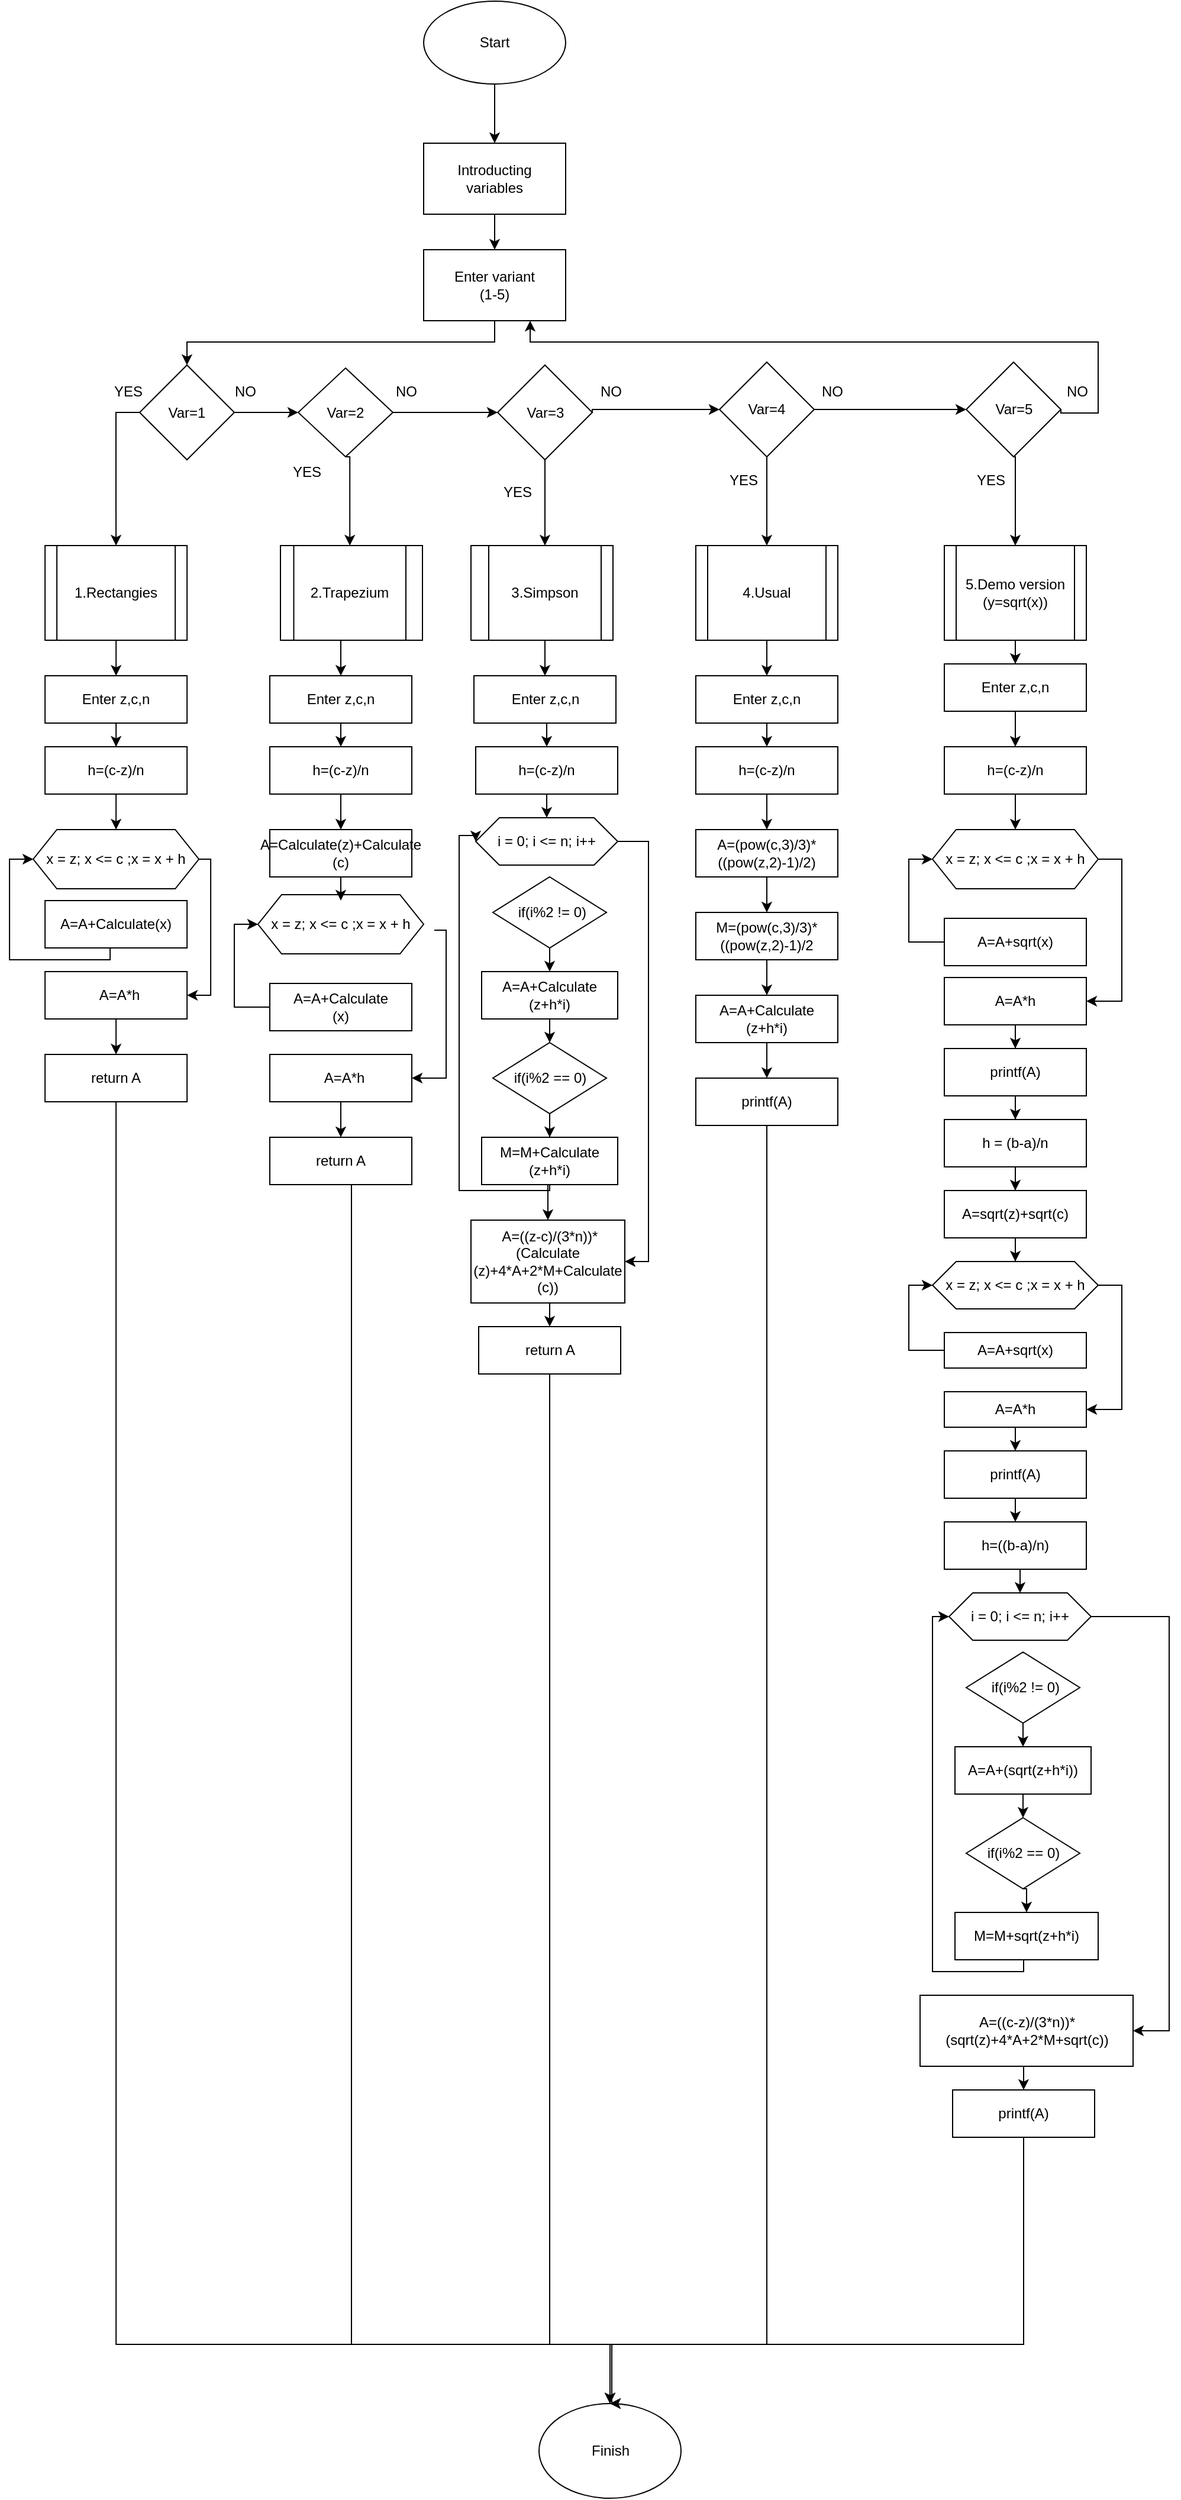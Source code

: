 <mxfile version="15.7.3" type="github"><diagram id="iV2YR8Z_cwBg-CsnLPMW" name="Page-1"><mxGraphModel dx="1865" dy="585" grid="1" gridSize="10" guides="1" tooltips="1" connect="1" arrows="1" fold="1" page="1" pageScale="1" pageWidth="827" pageHeight="1169" math="0" shadow="0"><root><mxCell id="0"/><mxCell id="1" parent="0"/><mxCell id="_aBAqejh4AYmnuItgvHd-1" style="edgeStyle=orthogonalEdgeStyle;rounded=0;orthogonalLoop=1;jettySize=auto;html=1;exitX=0.5;exitY=1;exitDx=0;exitDy=0;entryX=0.5;entryY=0;entryDx=0;entryDy=0;" edge="1" parent="1" source="_aBAqejh4AYmnuItgvHd-2" target="_aBAqejh4AYmnuItgvHd-4"><mxGeometry relative="1" as="geometry"/></mxCell><mxCell id="_aBAqejh4AYmnuItgvHd-2" value="Start" style="ellipse;whiteSpace=wrap;html=1;" vertex="1" parent="1"><mxGeometry x="280" y="180" width="120" height="70" as="geometry"/></mxCell><mxCell id="_aBAqejh4AYmnuItgvHd-3" value="" style="edgeStyle=orthogonalEdgeStyle;rounded=0;orthogonalLoop=1;jettySize=auto;html=1;" edge="1" parent="1" source="_aBAqejh4AYmnuItgvHd-4" target="_aBAqejh4AYmnuItgvHd-6"><mxGeometry relative="1" as="geometry"/></mxCell><mxCell id="_aBAqejh4AYmnuItgvHd-4" value="Introducting&lt;br&gt;variables" style="whiteSpace=wrap;html=1;" vertex="1" parent="1"><mxGeometry x="280" y="300" width="120" height="60" as="geometry"/></mxCell><mxCell id="_aBAqejh4AYmnuItgvHd-5" style="edgeStyle=orthogonalEdgeStyle;rounded=0;orthogonalLoop=1;jettySize=auto;html=1;exitX=0.5;exitY=1;exitDx=0;exitDy=0;entryX=0.5;entryY=0;entryDx=0;entryDy=0;" edge="1" parent="1" source="_aBAqejh4AYmnuItgvHd-6" target="_aBAqejh4AYmnuItgvHd-29"><mxGeometry relative="1" as="geometry"><Array as="points"><mxPoint x="340" y="468"/><mxPoint x="80" y="468"/></Array></mxGeometry></mxCell><mxCell id="_aBAqejh4AYmnuItgvHd-6" value="Enter variant&lt;br&gt;(1-5)" style="whiteSpace=wrap;html=1;" vertex="1" parent="1"><mxGeometry x="280" y="390" width="120" height="60" as="geometry"/></mxCell><mxCell id="_aBAqejh4AYmnuItgvHd-7" style="edgeStyle=orthogonalEdgeStyle;rounded=0;orthogonalLoop=1;jettySize=auto;html=1;exitX=0.5;exitY=1;exitDx=0;exitDy=0;entryX=0.5;entryY=0;entryDx=0;entryDy=0;" edge="1" parent="1" source="_aBAqejh4AYmnuItgvHd-9" target="_aBAqejh4AYmnuItgvHd-60"><mxGeometry relative="1" as="geometry"><mxPoint x="210" y="620" as="targetPoint"/><Array as="points"><mxPoint x="218" y="565"/></Array></mxGeometry></mxCell><mxCell id="_aBAqejh4AYmnuItgvHd-8" style="edgeStyle=orthogonalEdgeStyle;rounded=0;orthogonalLoop=1;jettySize=auto;html=1;exitX=1;exitY=0.5;exitDx=0;exitDy=0;entryX=0;entryY=0.5;entryDx=0;entryDy=0;" edge="1" parent="1" source="_aBAqejh4AYmnuItgvHd-9" target="_aBAqejh4AYmnuItgvHd-35"><mxGeometry relative="1" as="geometry"/></mxCell><mxCell id="_aBAqejh4AYmnuItgvHd-9" value="&lt;font style=&quot;vertical-align: inherit&quot;&gt;&lt;font style=&quot;vertical-align: inherit&quot;&gt;Var=2&lt;/font&gt;&lt;/font&gt;" style="rhombus;whiteSpace=wrap;html=1;" vertex="1" parent="1"><mxGeometry x="174" y="490" width="80" height="75" as="geometry"/></mxCell><mxCell id="_aBAqejh4AYmnuItgvHd-26" value="Finish" style="ellipse;whiteSpace=wrap;html=1;rounded=0;" vertex="1" parent="1"><mxGeometry x="377.5" y="2210" width="120" height="80" as="geometry"/></mxCell><mxCell id="_aBAqejh4AYmnuItgvHd-27" style="edgeStyle=orthogonalEdgeStyle;rounded=0;orthogonalLoop=1;jettySize=auto;html=1;exitX=0;exitY=0.5;exitDx=0;exitDy=0;entryX=0.5;entryY=0;entryDx=0;entryDy=0;" edge="1" parent="1" source="_aBAqejh4AYmnuItgvHd-29" target="_aBAqejh4AYmnuItgvHd-94"><mxGeometry relative="1" as="geometry"><mxPoint x="80" y="620" as="targetPoint"/></mxGeometry></mxCell><mxCell id="_aBAqejh4AYmnuItgvHd-28" style="edgeStyle=orthogonalEdgeStyle;rounded=0;orthogonalLoop=1;jettySize=auto;html=1;exitX=1;exitY=0.5;exitDx=0;exitDy=0;" edge="1" parent="1" source="_aBAqejh4AYmnuItgvHd-29" target="_aBAqejh4AYmnuItgvHd-9"><mxGeometry relative="1" as="geometry"/></mxCell><mxCell id="_aBAqejh4AYmnuItgvHd-29" value="&lt;font style=&quot;vertical-align: inherit&quot;&gt;&lt;font style=&quot;vertical-align: inherit&quot;&gt;&lt;font style=&quot;vertical-align: inherit&quot;&gt;&lt;font style=&quot;vertical-align: inherit&quot;&gt;Var=1&lt;/font&gt;&lt;/font&gt;&lt;/font&gt;&lt;/font&gt;" style="rhombus;whiteSpace=wrap;html=1;" vertex="1" parent="1"><mxGeometry x="40" y="487.5" width="80" height="80" as="geometry"/></mxCell><mxCell id="_aBAqejh4AYmnuItgvHd-30" style="edgeStyle=orthogonalEdgeStyle;rounded=0;orthogonalLoop=1;jettySize=auto;html=1;exitX=1;exitY=0.5;exitDx=0;exitDy=0;" edge="1" parent="1" source="_aBAqejh4AYmnuItgvHd-32" target="_aBAqejh4AYmnuItgvHd-38"><mxGeometry relative="1" as="geometry"/></mxCell><mxCell id="_aBAqejh4AYmnuItgvHd-166" style="edgeStyle=orthogonalEdgeStyle;rounded=0;orthogonalLoop=1;jettySize=auto;html=1;exitX=0.5;exitY=1;exitDx=0;exitDy=0;entryX=0.5;entryY=0;entryDx=0;entryDy=0;" edge="1" parent="1" source="_aBAqejh4AYmnuItgvHd-32" target="_aBAqejh4AYmnuItgvHd-58"><mxGeometry relative="1" as="geometry"/></mxCell><mxCell id="_aBAqejh4AYmnuItgvHd-32" value="&lt;font style=&quot;vertical-align: inherit&quot;&gt;&lt;font style=&quot;vertical-align: inherit&quot;&gt;&lt;font style=&quot;vertical-align: inherit&quot;&gt;&lt;font style=&quot;vertical-align: inherit&quot;&gt;Var=4&lt;/font&gt;&lt;/font&gt;&lt;/font&gt;&lt;/font&gt;" style="rhombus;whiteSpace=wrap;html=1;" vertex="1" parent="1"><mxGeometry x="530" y="485" width="80" height="80" as="geometry"/></mxCell><mxCell id="_aBAqejh4AYmnuItgvHd-33" style="edgeStyle=orthogonalEdgeStyle;rounded=0;orthogonalLoop=1;jettySize=auto;html=1;exitX=1;exitY=0.5;exitDx=0;exitDy=0;entryX=0;entryY=0.5;entryDx=0;entryDy=0;" edge="1" parent="1" source="_aBAqejh4AYmnuItgvHd-35" target="_aBAqejh4AYmnuItgvHd-32"><mxGeometry relative="1" as="geometry"><Array as="points"><mxPoint x="422" y="525"/></Array></mxGeometry></mxCell><mxCell id="_aBAqejh4AYmnuItgvHd-34" style="edgeStyle=orthogonalEdgeStyle;rounded=0;orthogonalLoop=1;jettySize=auto;html=1;exitX=0.5;exitY=1;exitDx=0;exitDy=0;entryX=0.5;entryY=0;entryDx=0;entryDy=0;" edge="1" parent="1" source="_aBAqejh4AYmnuItgvHd-35" target="_aBAqejh4AYmnuItgvHd-62"><mxGeometry relative="1" as="geometry"><mxPoint x="340" y="620" as="targetPoint"/></mxGeometry></mxCell><mxCell id="_aBAqejh4AYmnuItgvHd-35" value="&lt;font style=&quot;vertical-align: inherit&quot;&gt;&lt;font style=&quot;vertical-align: inherit&quot;&gt;&lt;font style=&quot;vertical-align: inherit&quot;&gt;&lt;font style=&quot;vertical-align: inherit&quot;&gt;Var=3&lt;/font&gt;&lt;/font&gt;&lt;/font&gt;&lt;/font&gt;" style="rhombus;whiteSpace=wrap;html=1;" vertex="1" parent="1"><mxGeometry x="342.5" y="487.5" width="80" height="80" as="geometry"/></mxCell><mxCell id="_aBAqejh4AYmnuItgvHd-164" style="edgeStyle=orthogonalEdgeStyle;rounded=0;orthogonalLoop=1;jettySize=auto;html=1;exitX=1;exitY=0.5;exitDx=0;exitDy=0;entryX=0.75;entryY=1;entryDx=0;entryDy=0;" edge="1" parent="1" source="_aBAqejh4AYmnuItgvHd-38" target="_aBAqejh4AYmnuItgvHd-6"><mxGeometry relative="1" as="geometry"><Array as="points"><mxPoint x="819" y="528"/><mxPoint x="850" y="528"/><mxPoint x="850" y="468"/><mxPoint x="370" y="468"/></Array></mxGeometry></mxCell><mxCell id="_aBAqejh4AYmnuItgvHd-167" style="edgeStyle=orthogonalEdgeStyle;rounded=0;orthogonalLoop=1;jettySize=auto;html=1;exitX=0.5;exitY=1;exitDx=0;exitDy=0;entryX=0.5;entryY=0;entryDx=0;entryDy=0;" edge="1" parent="1" source="_aBAqejh4AYmnuItgvHd-38" target="_aBAqejh4AYmnuItgvHd-56"><mxGeometry relative="1" as="geometry"><Array as="points"><mxPoint x="780" y="565"/></Array></mxGeometry></mxCell><mxCell id="_aBAqejh4AYmnuItgvHd-38" value="&lt;font style=&quot;vertical-align: inherit&quot;&gt;&lt;font style=&quot;vertical-align: inherit&quot;&gt;&lt;font style=&quot;vertical-align: inherit&quot;&gt;&lt;font style=&quot;vertical-align: inherit&quot;&gt;Var=5&lt;/font&gt;&lt;/font&gt;&lt;/font&gt;&lt;/font&gt;" style="rhombus;whiteSpace=wrap;html=1;" vertex="1" parent="1"><mxGeometry x="738.5" y="485" width="80" height="80" as="geometry"/></mxCell><mxCell id="_aBAqejh4AYmnuItgvHd-39" value="YES" style="text;html=1;align=center;verticalAlign=middle;resizable=0;points=[];autosize=1;strokeColor=none;fillColor=none;" vertex="1" parent="1"><mxGeometry x="10" y="500" width="40" height="20" as="geometry"/></mxCell><mxCell id="_aBAqejh4AYmnuItgvHd-40" value="NO" style="text;html=1;align=center;verticalAlign=middle;resizable=0;points=[];autosize=1;strokeColor=none;fillColor=none;" vertex="1" parent="1"><mxGeometry x="114" y="500" width="30" height="20" as="geometry"/></mxCell><mxCell id="_aBAqejh4AYmnuItgvHd-41" value="NO" style="text;html=1;align=center;verticalAlign=middle;resizable=0;points=[];autosize=1;strokeColor=none;fillColor=none;" vertex="1" parent="1"><mxGeometry x="250" y="500" width="30" height="20" as="geometry"/></mxCell><mxCell id="_aBAqejh4AYmnuItgvHd-42" value="NO" style="text;html=1;align=center;verticalAlign=middle;resizable=0;points=[];autosize=1;strokeColor=none;fillColor=none;" vertex="1" parent="1"><mxGeometry x="422.5" y="500" width="30" height="20" as="geometry"/></mxCell><mxCell id="_aBAqejh4AYmnuItgvHd-43" value="NO" style="text;html=1;align=center;verticalAlign=middle;resizable=0;points=[];autosize=1;strokeColor=none;fillColor=none;" vertex="1" parent="1"><mxGeometry x="610" y="500" width="30" height="20" as="geometry"/></mxCell><mxCell id="_aBAqejh4AYmnuItgvHd-44" value="NO" style="text;html=1;align=center;verticalAlign=middle;resizable=0;points=[];autosize=1;strokeColor=none;fillColor=none;" vertex="1" parent="1"><mxGeometry x="817" y="500" width="30" height="20" as="geometry"/></mxCell><mxCell id="_aBAqejh4AYmnuItgvHd-45" value="YES" style="text;html=1;align=center;verticalAlign=middle;resizable=0;points=[];autosize=1;strokeColor=none;fillColor=none;" vertex="1" parent="1"><mxGeometry x="161.25" y="567.5" width="40" height="20" as="geometry"/></mxCell><mxCell id="_aBAqejh4AYmnuItgvHd-46" value="YES" style="text;html=1;align=center;verticalAlign=middle;resizable=0;points=[];autosize=1;strokeColor=none;fillColor=none;" vertex="1" parent="1"><mxGeometry x="338.5" y="585" width="40" height="20" as="geometry"/></mxCell><mxCell id="_aBAqejh4AYmnuItgvHd-47" value="YES" style="text;html=1;align=center;verticalAlign=middle;resizable=0;points=[];autosize=1;strokeColor=none;fillColor=none;" vertex="1" parent="1"><mxGeometry x="530" y="575" width="40" height="20" as="geometry"/></mxCell><mxCell id="_aBAqejh4AYmnuItgvHd-48" value="YES" style="text;html=1;align=center;verticalAlign=middle;resizable=0;points=[];autosize=1;strokeColor=none;fillColor=none;" vertex="1" parent="1"><mxGeometry x="738.5" y="575" width="40" height="20" as="geometry"/></mxCell><mxCell id="_aBAqejh4AYmnuItgvHd-49" value="" style="whiteSpace=wrap;html=1;" vertex="1" parent="1"><mxGeometry x="159" y="640" width="120" height="80" as="geometry"/></mxCell><mxCell id="_aBAqejh4AYmnuItgvHd-50" value="" style="edgeStyle=orthogonalEdgeStyle;rounded=0;orthogonalLoop=1;jettySize=auto;html=1;startArrow=none;" edge="1" parent="1" source="_aBAqejh4AYmnuItgvHd-94" target="_aBAqejh4AYmnuItgvHd-64"><mxGeometry relative="1" as="geometry"/></mxCell><mxCell id="_aBAqejh4AYmnuItgvHd-51" value="" style="rounded=0;whiteSpace=wrap;html=1;" vertex="1" parent="1"><mxGeometry x="-39.93" y="640" width="120" height="80" as="geometry"/></mxCell><mxCell id="_aBAqejh4AYmnuItgvHd-52" value="" style="whiteSpace=wrap;html=1;" vertex="1" parent="1"><mxGeometry x="510" y="640" width="120" height="80" as="geometry"/></mxCell><mxCell id="_aBAqejh4AYmnuItgvHd-53" value="" style="rounded=0;whiteSpace=wrap;html=1;" vertex="1" parent="1"><mxGeometry x="720" y="640" width="120" height="80" as="geometry"/></mxCell><mxCell id="_aBAqejh4AYmnuItgvHd-54" value="" style="rounded=0;whiteSpace=wrap;html=1;" vertex="1" parent="1"><mxGeometry x="320" y="640" width="120" height="80" as="geometry"/></mxCell><mxCell id="_aBAqejh4AYmnuItgvHd-55" style="edgeStyle=orthogonalEdgeStyle;rounded=0;orthogonalLoop=1;jettySize=auto;html=1;exitX=0.5;exitY=1;exitDx=0;exitDy=0;" edge="1" parent="1" source="_aBAqejh4AYmnuItgvHd-56" target="_aBAqejh4AYmnuItgvHd-72"><mxGeometry relative="1" as="geometry"/></mxCell><mxCell id="_aBAqejh4AYmnuItgvHd-56" value="5.Demo version (y=sqrt(x))" style="rounded=0;whiteSpace=wrap;html=1;" vertex="1" parent="1"><mxGeometry x="730" y="640" width="100" height="80" as="geometry"/></mxCell><mxCell id="_aBAqejh4AYmnuItgvHd-57" style="edgeStyle=orthogonalEdgeStyle;rounded=0;orthogonalLoop=1;jettySize=auto;html=1;exitX=0.5;exitY=1;exitDx=0;exitDy=0;entryX=0.5;entryY=0;entryDx=0;entryDy=0;" edge="1" parent="1" source="_aBAqejh4AYmnuItgvHd-58" target="_aBAqejh4AYmnuItgvHd-70"><mxGeometry relative="1" as="geometry"/></mxCell><mxCell id="_aBAqejh4AYmnuItgvHd-58" value="4.Usual" style="rounded=0;whiteSpace=wrap;html=1;" vertex="1" parent="1"><mxGeometry x="520" y="640" width="100" height="80" as="geometry"/></mxCell><mxCell id="_aBAqejh4AYmnuItgvHd-59" style="edgeStyle=orthogonalEdgeStyle;rounded=0;orthogonalLoop=1;jettySize=auto;html=1;exitX=0.5;exitY=1;exitDx=0;exitDy=0;entryX=0.5;entryY=0;entryDx=0;entryDy=0;" edge="1" parent="1" source="_aBAqejh4AYmnuItgvHd-60" target="_aBAqejh4AYmnuItgvHd-66"><mxGeometry relative="1" as="geometry"/></mxCell><mxCell id="_aBAqejh4AYmnuItgvHd-60" value="2.Trapezium" style="rounded=0;whiteSpace=wrap;html=1;" vertex="1" parent="1"><mxGeometry x="170.25" y="640" width="94.75" height="80" as="geometry"/></mxCell><mxCell id="_aBAqejh4AYmnuItgvHd-61" style="edgeStyle=orthogonalEdgeStyle;rounded=0;orthogonalLoop=1;jettySize=auto;html=1;exitX=0.5;exitY=1;exitDx=0;exitDy=0;entryX=0.5;entryY=0;entryDx=0;entryDy=0;" edge="1" parent="1" source="_aBAqejh4AYmnuItgvHd-62" target="_aBAqejh4AYmnuItgvHd-68"><mxGeometry relative="1" as="geometry"/></mxCell><mxCell id="_aBAqejh4AYmnuItgvHd-62" value="3.Simpson" style="rounded=0;whiteSpace=wrap;html=1;" vertex="1" parent="1"><mxGeometry x="335" y="640" width="95" height="80" as="geometry"/></mxCell><mxCell id="_aBAqejh4AYmnuItgvHd-63" style="edgeStyle=orthogonalEdgeStyle;rounded=0;orthogonalLoop=1;jettySize=auto;html=1;exitX=0.5;exitY=1;exitDx=0;exitDy=0;" edge="1" parent="1" source="_aBAqejh4AYmnuItgvHd-64" target="_aBAqejh4AYmnuItgvHd-74"><mxGeometry relative="1" as="geometry"/></mxCell><mxCell id="_aBAqejh4AYmnuItgvHd-64" value="Enter z,c,n" style="whiteSpace=wrap;html=1;rounded=0;" vertex="1" parent="1"><mxGeometry x="-39.93" y="750" width="120" height="40" as="geometry"/></mxCell><mxCell id="_aBAqejh4AYmnuItgvHd-65" style="edgeStyle=orthogonalEdgeStyle;rounded=0;orthogonalLoop=1;jettySize=auto;html=1;exitX=0.5;exitY=1;exitDx=0;exitDy=0;entryX=0.5;entryY=0;entryDx=0;entryDy=0;" edge="1" parent="1" source="_aBAqejh4AYmnuItgvHd-66" target="_aBAqejh4AYmnuItgvHd-76"><mxGeometry relative="1" as="geometry"/></mxCell><mxCell id="_aBAqejh4AYmnuItgvHd-66" value="Enter z,c,n" style="whiteSpace=wrap;html=1;rounded=0;" vertex="1" parent="1"><mxGeometry x="150" y="750" width="120" height="40" as="geometry"/></mxCell><mxCell id="_aBAqejh4AYmnuItgvHd-67" style="edgeStyle=orthogonalEdgeStyle;rounded=0;orthogonalLoop=1;jettySize=auto;html=1;exitX=0.5;exitY=1;exitDx=0;exitDy=0;entryX=0.5;entryY=0;entryDx=0;entryDy=0;" edge="1" parent="1" source="_aBAqejh4AYmnuItgvHd-68" target="_aBAqejh4AYmnuItgvHd-77"><mxGeometry relative="1" as="geometry"/></mxCell><mxCell id="_aBAqejh4AYmnuItgvHd-68" value="Enter z,c,n" style="whiteSpace=wrap;html=1;rounded=0;" vertex="1" parent="1"><mxGeometry x="322.5" y="750" width="120" height="40" as="geometry"/></mxCell><mxCell id="_aBAqejh4AYmnuItgvHd-69" style="edgeStyle=orthogonalEdgeStyle;rounded=0;orthogonalLoop=1;jettySize=auto;html=1;exitX=0.5;exitY=1;exitDx=0;exitDy=0;entryX=0.5;entryY=0;entryDx=0;entryDy=0;" edge="1" parent="1" source="_aBAqejh4AYmnuItgvHd-70" target="_aBAqejh4AYmnuItgvHd-79"><mxGeometry relative="1" as="geometry"/></mxCell><mxCell id="_aBAqejh4AYmnuItgvHd-70" value="Enter z,c,n" style="whiteSpace=wrap;html=1;rounded=0;" vertex="1" parent="1"><mxGeometry x="510" y="750" width="120" height="40" as="geometry"/></mxCell><mxCell id="_aBAqejh4AYmnuItgvHd-175" style="edgeStyle=orthogonalEdgeStyle;rounded=0;orthogonalLoop=1;jettySize=auto;html=1;exitX=0.5;exitY=1;exitDx=0;exitDy=0;entryX=0.5;entryY=0;entryDx=0;entryDy=0;" edge="1" parent="1" source="_aBAqejh4AYmnuItgvHd-72" target="_aBAqejh4AYmnuItgvHd-121"><mxGeometry relative="1" as="geometry"/></mxCell><mxCell id="_aBAqejh4AYmnuItgvHd-72" value="Enter z,c,n" style="whiteSpace=wrap;html=1;rounded=0;" vertex="1" parent="1"><mxGeometry x="720" y="740" width="120" height="40" as="geometry"/></mxCell><mxCell id="_aBAqejh4AYmnuItgvHd-73" style="edgeStyle=orthogonalEdgeStyle;rounded=0;orthogonalLoop=1;jettySize=auto;html=1;exitX=0.5;exitY=1;exitDx=0;exitDy=0;entryX=0.5;entryY=0;entryDx=0;entryDy=0;" edge="1" parent="1" source="_aBAqejh4AYmnuItgvHd-74" target="_aBAqejh4AYmnuItgvHd-83"><mxGeometry relative="1" as="geometry"/></mxCell><mxCell id="_aBAqejh4AYmnuItgvHd-74" value="h=(c-z)/n" style="whiteSpace=wrap;html=1;rounded=0;" vertex="1" parent="1"><mxGeometry x="-39.93" y="810" width="120" height="40" as="geometry"/></mxCell><mxCell id="_aBAqejh4AYmnuItgvHd-75" style="edgeStyle=orthogonalEdgeStyle;rounded=0;orthogonalLoop=1;jettySize=auto;html=1;exitX=0.5;exitY=1;exitDx=0;exitDy=0;entryX=0.5;entryY=0;entryDx=0;entryDy=0;" edge="1" parent="1" source="_aBAqejh4AYmnuItgvHd-76" target="_aBAqejh4AYmnuItgvHd-89"><mxGeometry relative="1" as="geometry"/></mxCell><mxCell id="_aBAqejh4AYmnuItgvHd-76" value="h=(c-z)/n" style="whiteSpace=wrap;html=1;rounded=0;" vertex="1" parent="1"><mxGeometry x="150" y="810" width="120" height="40" as="geometry"/></mxCell><mxCell id="_aBAqejh4AYmnuItgvHd-174" style="edgeStyle=orthogonalEdgeStyle;rounded=0;orthogonalLoop=1;jettySize=auto;html=1;exitX=0.5;exitY=1;exitDx=0;exitDy=0;entryX=0.5;entryY=0;entryDx=0;entryDy=0;" edge="1" parent="1" source="_aBAqejh4AYmnuItgvHd-77" target="_aBAqejh4AYmnuItgvHd-85"><mxGeometry relative="1" as="geometry"/></mxCell><mxCell id="_aBAqejh4AYmnuItgvHd-77" value="h=(c-z)/n" style="whiteSpace=wrap;html=1;rounded=0;" vertex="1" parent="1"><mxGeometry x="324" y="810" width="120" height="40" as="geometry"/></mxCell><mxCell id="_aBAqejh4AYmnuItgvHd-78" style="edgeStyle=orthogonalEdgeStyle;rounded=0;orthogonalLoop=1;jettySize=auto;html=1;exitX=0.5;exitY=1;exitDx=0;exitDy=0;" edge="1" parent="1" source="_aBAqejh4AYmnuItgvHd-79" target="_aBAqejh4AYmnuItgvHd-114"><mxGeometry relative="1" as="geometry"/></mxCell><mxCell id="_aBAqejh4AYmnuItgvHd-79" value="h=(c-z)/n" style="whiteSpace=wrap;html=1;rounded=0;" vertex="1" parent="1"><mxGeometry x="510" y="810" width="120" height="40" as="geometry"/></mxCell><mxCell id="_aBAqejh4AYmnuItgvHd-82" style="edgeStyle=orthogonalEdgeStyle;rounded=0;orthogonalLoop=1;jettySize=auto;html=1;exitX=1;exitY=0.5;exitDx=0;exitDy=0;entryX=1;entryY=0.5;entryDx=0;entryDy=0;" edge="1" parent="1" source="_aBAqejh4AYmnuItgvHd-83" target="_aBAqejh4AYmnuItgvHd-93"><mxGeometry relative="1" as="geometry"><Array as="points"><mxPoint x="100.07" y="905"/><mxPoint x="100.07" y="1020"/></Array></mxGeometry></mxCell><mxCell id="_aBAqejh4AYmnuItgvHd-83" value="x = z; x &amp;lt;= c ;x = x + h" style="shape=hexagon;perimeter=hexagonPerimeter2;whiteSpace=wrap;html=1;fixedSize=1;rounded=0;" vertex="1" parent="1"><mxGeometry x="-49.93" y="880" width="140" height="50" as="geometry"/></mxCell><mxCell id="_aBAqejh4AYmnuItgvHd-84" style="edgeStyle=orthogonalEdgeStyle;rounded=0;orthogonalLoop=1;jettySize=auto;html=1;exitX=1;exitY=0.5;exitDx=0;exitDy=0;entryX=1;entryY=0.5;entryDx=0;entryDy=0;" edge="1" parent="1" source="_aBAqejh4AYmnuItgvHd-85" target="_aBAqejh4AYmnuItgvHd-111"><mxGeometry relative="1" as="geometry"><Array as="points"><mxPoint x="470" y="890"/><mxPoint x="470" y="1245"/></Array></mxGeometry></mxCell><mxCell id="_aBAqejh4AYmnuItgvHd-85" value="i = 0; i &amp;lt;= n; i++" style="shape=hexagon;perimeter=hexagonPerimeter2;whiteSpace=wrap;html=1;fixedSize=1;rounded=0;" vertex="1" parent="1"><mxGeometry x="324" y="870" width="120" height="40" as="geometry"/></mxCell><mxCell id="_aBAqejh4AYmnuItgvHd-86" style="edgeStyle=orthogonalEdgeStyle;rounded=0;orthogonalLoop=1;jettySize=auto;html=1;exitX=1;exitY=0.5;exitDx=0;exitDy=0;entryX=1;entryY=0.5;entryDx=0;entryDy=0;" edge="1" parent="1" target="_aBAqejh4AYmnuItgvHd-100"><mxGeometry relative="1" as="geometry"><Array as="points"><mxPoint x="299" y="965"/><mxPoint x="299" y="1090"/></Array><mxPoint x="289" y="965.0" as="sourcePoint"/></mxGeometry></mxCell><mxCell id="_aBAqejh4AYmnuItgvHd-87" value="x = z; x &amp;lt;= c ;x = x + h" style="shape=hexagon;perimeter=hexagonPerimeter2;whiteSpace=wrap;html=1;fixedSize=1;rounded=0;" vertex="1" parent="1"><mxGeometry x="140" y="935" width="140" height="50" as="geometry"/></mxCell><mxCell id="_aBAqejh4AYmnuItgvHd-88" style="edgeStyle=orthogonalEdgeStyle;rounded=0;orthogonalLoop=1;jettySize=auto;html=1;exitX=0.5;exitY=1;exitDx=0;exitDy=0;entryX=0.5;entryY=0;entryDx=0;entryDy=0;" edge="1" parent="1" source="_aBAqejh4AYmnuItgvHd-89"><mxGeometry relative="1" as="geometry"><mxPoint x="210" y="940.0" as="targetPoint"/></mxGeometry></mxCell><mxCell id="_aBAqejh4AYmnuItgvHd-89" value="A=Calculate(z)+Calculate&lt;br&gt;(c)" style="rounded=0;whiteSpace=wrap;html=1;" vertex="1" parent="1"><mxGeometry x="150" y="880" width="120" height="40" as="geometry"/></mxCell><mxCell id="_aBAqejh4AYmnuItgvHd-90" style="edgeStyle=orthogonalEdgeStyle;rounded=0;orthogonalLoop=1;jettySize=auto;html=1;exitX=0.5;exitY=1;exitDx=0;exitDy=0;entryX=0;entryY=0.5;entryDx=0;entryDy=0;" edge="1" parent="1" source="_aBAqejh4AYmnuItgvHd-91" target="_aBAqejh4AYmnuItgvHd-83"><mxGeometry relative="1" as="geometry"><Array as="points"><mxPoint x="15.07" y="990"/><mxPoint x="-69.93" y="990"/><mxPoint x="-69.93" y="905"/></Array></mxGeometry></mxCell><mxCell id="_aBAqejh4AYmnuItgvHd-91" value="A=A+Calculate(x)" style="rounded=0;whiteSpace=wrap;html=1;" vertex="1" parent="1"><mxGeometry x="-39.93" y="940" width="120" height="40" as="geometry"/></mxCell><mxCell id="_aBAqejh4AYmnuItgvHd-92" style="edgeStyle=orthogonalEdgeStyle;rounded=0;orthogonalLoop=1;jettySize=auto;html=1;exitX=0.5;exitY=1;exitDx=0;exitDy=0;entryX=0.5;entryY=0;entryDx=0;entryDy=0;" edge="1" parent="1" source="_aBAqejh4AYmnuItgvHd-93" target="_aBAqejh4AYmnuItgvHd-96"><mxGeometry relative="1" as="geometry"/></mxCell><mxCell id="_aBAqejh4AYmnuItgvHd-93" value="&amp;nbsp; A=A*h" style="rounded=0;whiteSpace=wrap;html=1;" vertex="1" parent="1"><mxGeometry x="-39.93" y="1000" width="120" height="40" as="geometry"/></mxCell><mxCell id="_aBAqejh4AYmnuItgvHd-94" value="1.Rectangies" style="rounded=0;whiteSpace=wrap;html=1;" vertex="1" parent="1"><mxGeometry x="-29.93" y="640" width="100" height="80" as="geometry"/></mxCell><mxCell id="_aBAqejh4AYmnuItgvHd-95" value="" style="edgeStyle=orthogonalEdgeStyle;rounded=0;orthogonalLoop=1;jettySize=auto;html=1;endArrow=none;" edge="1" parent="1" source="_aBAqejh4AYmnuItgvHd-51" target="_aBAqejh4AYmnuItgvHd-94"><mxGeometry relative="1" as="geometry"><mxPoint x="20.07" y="-370" as="sourcePoint"/><mxPoint x="20.07" y="750" as="targetPoint"/><Array as="points"><mxPoint x="20.07" y="690"/><mxPoint x="20.07" y="690"/></Array></mxGeometry></mxCell><mxCell id="_aBAqejh4AYmnuItgvHd-172" style="edgeStyle=orthogonalEdgeStyle;rounded=0;orthogonalLoop=1;jettySize=auto;html=1;exitX=0.5;exitY=1;exitDx=0;exitDy=0;entryX=0.5;entryY=0;entryDx=0;entryDy=0;" edge="1" parent="1" source="_aBAqejh4AYmnuItgvHd-96" target="_aBAqejh4AYmnuItgvHd-26"><mxGeometry relative="1" as="geometry"><Array as="points"><mxPoint x="20" y="2160"/><mxPoint x="439" y="2160"/><mxPoint x="439" y="2210"/></Array></mxGeometry></mxCell><mxCell id="_aBAqejh4AYmnuItgvHd-96" value="return A" style="rounded=0;whiteSpace=wrap;html=1;" vertex="1" parent="1"><mxGeometry x="-39.93" y="1070" width="120" height="40" as="geometry"/></mxCell><mxCell id="_aBAqejh4AYmnuItgvHd-97" style="edgeStyle=orthogonalEdgeStyle;rounded=0;orthogonalLoop=1;jettySize=auto;html=1;exitX=0;exitY=0.5;exitDx=0;exitDy=0;entryX=0;entryY=0.5;entryDx=0;entryDy=0;" edge="1" parent="1" source="_aBAqejh4AYmnuItgvHd-98" target="_aBAqejh4AYmnuItgvHd-87"><mxGeometry relative="1" as="geometry"/></mxCell><mxCell id="_aBAqejh4AYmnuItgvHd-98" value="A=A+Calculate&lt;br&gt;(x)" style="rounded=0;whiteSpace=wrap;html=1;" vertex="1" parent="1"><mxGeometry x="150" y="1010" width="120" height="40" as="geometry"/></mxCell><mxCell id="_aBAqejh4AYmnuItgvHd-99" style="edgeStyle=orthogonalEdgeStyle;rounded=0;orthogonalLoop=1;jettySize=auto;html=1;exitX=0.5;exitY=1;exitDx=0;exitDy=0;entryX=0.5;entryY=0;entryDx=0;entryDy=0;" edge="1" parent="1" source="_aBAqejh4AYmnuItgvHd-100" target="_aBAqejh4AYmnuItgvHd-101"><mxGeometry relative="1" as="geometry"/></mxCell><mxCell id="_aBAqejh4AYmnuItgvHd-100" value="&amp;nbsp; A=A*h" style="rounded=0;whiteSpace=wrap;html=1;" vertex="1" parent="1"><mxGeometry x="150" y="1070" width="120" height="40" as="geometry"/></mxCell><mxCell id="_aBAqejh4AYmnuItgvHd-171" style="edgeStyle=orthogonalEdgeStyle;rounded=0;orthogonalLoop=1;jettySize=auto;html=1;exitX=0.5;exitY=1;exitDx=0;exitDy=0;entryX=0.5;entryY=0;entryDx=0;entryDy=0;" edge="1" parent="1" source="_aBAqejh4AYmnuItgvHd-101" target="_aBAqejh4AYmnuItgvHd-26"><mxGeometry relative="1" as="geometry"><Array as="points"><mxPoint x="219" y="2160"/><mxPoint x="437" y="2160"/></Array></mxGeometry></mxCell><mxCell id="_aBAqejh4AYmnuItgvHd-101" value="return A" style="rounded=0;whiteSpace=wrap;html=1;" vertex="1" parent="1"><mxGeometry x="150" y="1140" width="120" height="40" as="geometry"/></mxCell><mxCell id="_aBAqejh4AYmnuItgvHd-102" style="edgeStyle=orthogonalEdgeStyle;rounded=0;orthogonalLoop=1;jettySize=auto;html=1;exitX=0.5;exitY=1;exitDx=0;exitDy=0;entryX=0.5;entryY=0;entryDx=0;entryDy=0;" edge="1" parent="1" source="_aBAqejh4AYmnuItgvHd-103" target="_aBAqejh4AYmnuItgvHd-105"><mxGeometry relative="1" as="geometry"/></mxCell><mxCell id="_aBAqejh4AYmnuItgvHd-103" value="&amp;nbsp;if(i%2 != 0)" style="rhombus;whiteSpace=wrap;html=1;rounded=0;" vertex="1" parent="1"><mxGeometry x="338.5" y="920" width="96" height="60" as="geometry"/></mxCell><mxCell id="_aBAqejh4AYmnuItgvHd-104" style="edgeStyle=orthogonalEdgeStyle;rounded=0;orthogonalLoop=1;jettySize=auto;html=1;exitX=0.5;exitY=1;exitDx=0;exitDy=0;entryX=0.5;entryY=0;entryDx=0;entryDy=0;" edge="1" parent="1" source="_aBAqejh4AYmnuItgvHd-105" target="_aBAqejh4AYmnuItgvHd-107"><mxGeometry relative="1" as="geometry"/></mxCell><mxCell id="_aBAqejh4AYmnuItgvHd-105" value="A=A+Calculate&lt;br&gt;(z+h*i)" style="rounded=0;whiteSpace=wrap;html=1;" vertex="1" parent="1"><mxGeometry x="329" y="1000" width="115" height="40" as="geometry"/></mxCell><mxCell id="_aBAqejh4AYmnuItgvHd-106" style="edgeStyle=orthogonalEdgeStyle;rounded=0;orthogonalLoop=1;jettySize=auto;html=1;exitX=0.5;exitY=1;exitDx=0;exitDy=0;entryX=0.5;entryY=0;entryDx=0;entryDy=0;" edge="1" parent="1" source="_aBAqejh4AYmnuItgvHd-107" target="_aBAqejh4AYmnuItgvHd-109"><mxGeometry relative="1" as="geometry"/></mxCell><mxCell id="_aBAqejh4AYmnuItgvHd-177" value="" style="edgeStyle=orthogonalEdgeStyle;rounded=0;orthogonalLoop=1;jettySize=auto;html=1;" edge="1" parent="1" source="_aBAqejh4AYmnuItgvHd-107" target="_aBAqejh4AYmnuItgvHd-111"><mxGeometry relative="1" as="geometry"/></mxCell><mxCell id="_aBAqejh4AYmnuItgvHd-107" value="if(i%2 == 0)" style="rhombus;whiteSpace=wrap;html=1;rounded=0;" vertex="1" parent="1"><mxGeometry x="338.5" y="1060" width="96" height="60" as="geometry"/></mxCell><mxCell id="_aBAqejh4AYmnuItgvHd-108" style="edgeStyle=orthogonalEdgeStyle;rounded=0;orthogonalLoop=1;jettySize=auto;html=1;exitX=0.5;exitY=1;exitDx=0;exitDy=0;entryX=0;entryY=0.5;entryDx=0;entryDy=0;" edge="1" parent="1" source="_aBAqejh4AYmnuItgvHd-109" target="_aBAqejh4AYmnuItgvHd-85"><mxGeometry relative="1" as="geometry"><Array as="points"><mxPoint x="387" y="1185"/><mxPoint x="310" y="1185"/><mxPoint x="310" y="885"/></Array></mxGeometry></mxCell><mxCell id="_aBAqejh4AYmnuItgvHd-109" value="M=M+Calculate&lt;br&gt;(z+h*i)" style="rounded=0;whiteSpace=wrap;html=1;" vertex="1" parent="1"><mxGeometry x="329" y="1140" width="115" height="40" as="geometry"/></mxCell><mxCell id="_aBAqejh4AYmnuItgvHd-110" style="edgeStyle=orthogonalEdgeStyle;rounded=0;orthogonalLoop=1;jettySize=auto;html=1;exitX=0.5;exitY=1;exitDx=0;exitDy=0;entryX=0.5;entryY=0;entryDx=0;entryDy=0;" edge="1" parent="1" source="_aBAqejh4AYmnuItgvHd-111" target="_aBAqejh4AYmnuItgvHd-112"><mxGeometry relative="1" as="geometry"/></mxCell><mxCell id="_aBAqejh4AYmnuItgvHd-111" value="&amp;nbsp;A=((z-c)/(3*n))*(Calculate&lt;br&gt;(z)+4*A+2*M+Calculate&lt;br&gt;(c))" style="rounded=0;whiteSpace=wrap;html=1;" vertex="1" parent="1"><mxGeometry x="320" y="1210" width="130" height="70" as="geometry"/></mxCell><mxCell id="_aBAqejh4AYmnuItgvHd-170" style="edgeStyle=orthogonalEdgeStyle;rounded=0;orthogonalLoop=1;jettySize=auto;html=1;exitX=0.5;exitY=1;exitDx=0;exitDy=0;entryX=0.5;entryY=0;entryDx=0;entryDy=0;" edge="1" parent="1" source="_aBAqejh4AYmnuItgvHd-112" target="_aBAqejh4AYmnuItgvHd-26"><mxGeometry relative="1" as="geometry"><Array as="points"><mxPoint x="387" y="2160"/><mxPoint x="439" y="2160"/><mxPoint x="439" y="2210"/></Array></mxGeometry></mxCell><mxCell id="_aBAqejh4AYmnuItgvHd-112" value="return A" style="rounded=0;whiteSpace=wrap;html=1;" vertex="1" parent="1"><mxGeometry x="326.5" y="1300" width="120" height="40" as="geometry"/></mxCell><mxCell id="_aBAqejh4AYmnuItgvHd-113" value="" style="edgeStyle=orthogonalEdgeStyle;rounded=0;orthogonalLoop=1;jettySize=auto;html=1;" edge="1" parent="1" source="_aBAqejh4AYmnuItgvHd-114" target="_aBAqejh4AYmnuItgvHd-116"><mxGeometry relative="1" as="geometry"/></mxCell><mxCell id="_aBAqejh4AYmnuItgvHd-114" value="A=(pow(c,3)/3)*((pow(z,2)-1)/2)" style="rounded=0;whiteSpace=wrap;html=1;" vertex="1" parent="1"><mxGeometry x="510" y="880" width="120" height="40" as="geometry"/></mxCell><mxCell id="_aBAqejh4AYmnuItgvHd-115" style="edgeStyle=orthogonalEdgeStyle;rounded=0;orthogonalLoop=1;jettySize=auto;html=1;exitX=0.5;exitY=1;exitDx=0;exitDy=0;" edge="1" parent="1" source="_aBAqejh4AYmnuItgvHd-116" target="_aBAqejh4AYmnuItgvHd-118"><mxGeometry relative="1" as="geometry"/></mxCell><mxCell id="_aBAqejh4AYmnuItgvHd-116" value="M=(pow(c,3)/3)*((pow(z,2)-1)/2" style="rounded=0;whiteSpace=wrap;html=1;" vertex="1" parent="1"><mxGeometry x="510" y="950" width="120" height="40" as="geometry"/></mxCell><mxCell id="_aBAqejh4AYmnuItgvHd-117" style="edgeStyle=orthogonalEdgeStyle;rounded=0;orthogonalLoop=1;jettySize=auto;html=1;exitX=0.5;exitY=1;exitDx=0;exitDy=0;entryX=0.5;entryY=0;entryDx=0;entryDy=0;" edge="1" parent="1" source="_aBAqejh4AYmnuItgvHd-118" target="_aBAqejh4AYmnuItgvHd-119"><mxGeometry relative="1" as="geometry"/></mxCell><mxCell id="_aBAqejh4AYmnuItgvHd-118" value="A=A+Calculate&lt;br&gt;(z+h*i)" style="rounded=0;whiteSpace=wrap;html=1;" vertex="1" parent="1"><mxGeometry x="510" y="1020" width="120" height="40" as="geometry"/></mxCell><mxCell id="_aBAqejh4AYmnuItgvHd-169" style="edgeStyle=orthogonalEdgeStyle;rounded=0;orthogonalLoop=1;jettySize=auto;html=1;exitX=0.5;exitY=1;exitDx=0;exitDy=0;entryX=0.5;entryY=0;entryDx=0;entryDy=0;" edge="1" parent="1" source="_aBAqejh4AYmnuItgvHd-119" target="_aBAqejh4AYmnuItgvHd-26"><mxGeometry relative="1" as="geometry"><Array as="points"><mxPoint x="570" y="2160"/><mxPoint x="437" y="2160"/></Array></mxGeometry></mxCell><mxCell id="_aBAqejh4AYmnuItgvHd-119" value="printf(A)" style="rounded=0;whiteSpace=wrap;html=1;" vertex="1" parent="1"><mxGeometry x="510" y="1090" width="120" height="40" as="geometry"/></mxCell><mxCell id="_aBAqejh4AYmnuItgvHd-176" style="edgeStyle=orthogonalEdgeStyle;rounded=0;orthogonalLoop=1;jettySize=auto;html=1;exitX=0.5;exitY=1;exitDx=0;exitDy=0;entryX=0.5;entryY=0;entryDx=0;entryDy=0;" edge="1" parent="1" source="_aBAqejh4AYmnuItgvHd-121" target="_aBAqejh4AYmnuItgvHd-126"><mxGeometry relative="1" as="geometry"/></mxCell><mxCell id="_aBAqejh4AYmnuItgvHd-121" value="h=(c-z)/n" style="rounded=0;whiteSpace=wrap;html=1;" vertex="1" parent="1"><mxGeometry x="720" y="810" width="120" height="40" as="geometry"/></mxCell><mxCell id="_aBAqejh4AYmnuItgvHd-124" style="edgeStyle=orthogonalEdgeStyle;rounded=0;orthogonalLoop=1;jettySize=auto;html=1;exitX=0.5;exitY=1;exitDx=0;exitDy=0;" edge="1" parent="1" source="_aBAqejh4AYmnuItgvHd-121" target="_aBAqejh4AYmnuItgvHd-121"><mxGeometry relative="1" as="geometry"/></mxCell><mxCell id="_aBAqejh4AYmnuItgvHd-125" style="edgeStyle=orthogonalEdgeStyle;rounded=0;orthogonalLoop=1;jettySize=auto;html=1;exitX=1;exitY=0.5;exitDx=0;exitDy=0;entryX=1;entryY=0.5;entryDx=0;entryDy=0;" edge="1" parent="1" source="_aBAqejh4AYmnuItgvHd-126" target="_aBAqejh4AYmnuItgvHd-130"><mxGeometry relative="1" as="geometry"/></mxCell><mxCell id="_aBAqejh4AYmnuItgvHd-126" value="x = z; x &amp;lt;= c ;x = x + h" style="shape=hexagon;perimeter=hexagonPerimeter2;whiteSpace=wrap;html=1;fixedSize=1;rounded=0;" vertex="1" parent="1"><mxGeometry x="710" y="880" width="140" height="50" as="geometry"/></mxCell><mxCell id="_aBAqejh4AYmnuItgvHd-127" style="edgeStyle=orthogonalEdgeStyle;rounded=0;orthogonalLoop=1;jettySize=auto;html=1;entryX=0;entryY=0.5;entryDx=0;entryDy=0;" edge="1" parent="1" source="_aBAqejh4AYmnuItgvHd-128" target="_aBAqejh4AYmnuItgvHd-126"><mxGeometry relative="1" as="geometry"><mxPoint x="650" y="975" as="targetPoint"/><Array as="points"><mxPoint x="690" y="975"/><mxPoint x="690" y="905"/></Array></mxGeometry></mxCell><mxCell id="_aBAqejh4AYmnuItgvHd-128" value="A=A+sqrt(x)" style="rounded=0;whiteSpace=wrap;html=1;" vertex="1" parent="1"><mxGeometry x="720" y="955" width="120" height="40" as="geometry"/></mxCell><mxCell id="_aBAqejh4AYmnuItgvHd-129" style="edgeStyle=orthogonalEdgeStyle;rounded=0;orthogonalLoop=1;jettySize=auto;html=1;exitX=0.5;exitY=1;exitDx=0;exitDy=0;" edge="1" parent="1" source="_aBAqejh4AYmnuItgvHd-130" target="_aBAqejh4AYmnuItgvHd-132"><mxGeometry relative="1" as="geometry"/></mxCell><mxCell id="_aBAqejh4AYmnuItgvHd-130" value="A=A*h" style="rounded=0;whiteSpace=wrap;html=1;" vertex="1" parent="1"><mxGeometry x="720" y="1005" width="120" height="40" as="geometry"/></mxCell><mxCell id="_aBAqejh4AYmnuItgvHd-131" style="edgeStyle=orthogonalEdgeStyle;rounded=0;orthogonalLoop=1;jettySize=auto;html=1;exitX=0.5;exitY=1;exitDx=0;exitDy=0;" edge="1" parent="1" source="_aBAqejh4AYmnuItgvHd-132" target="_aBAqejh4AYmnuItgvHd-134"><mxGeometry relative="1" as="geometry"/></mxCell><mxCell id="_aBAqejh4AYmnuItgvHd-132" value="&lt;span&gt;printf(A)&lt;/span&gt;" style="rounded=0;whiteSpace=wrap;html=1;" vertex="1" parent="1"><mxGeometry x="720" y="1065" width="120" height="40" as="geometry"/></mxCell><mxCell id="_aBAqejh4AYmnuItgvHd-133" style="edgeStyle=orthogonalEdgeStyle;rounded=0;orthogonalLoop=1;jettySize=auto;html=1;exitX=0.5;exitY=1;exitDx=0;exitDy=0;" edge="1" parent="1" source="_aBAqejh4AYmnuItgvHd-134" target="_aBAqejh4AYmnuItgvHd-136"><mxGeometry relative="1" as="geometry"/></mxCell><mxCell id="_aBAqejh4AYmnuItgvHd-134" value="h = (b-a)/n" style="rounded=0;whiteSpace=wrap;html=1;" vertex="1" parent="1"><mxGeometry x="720" y="1125" width="120" height="40" as="geometry"/></mxCell><mxCell id="_aBAqejh4AYmnuItgvHd-135" style="edgeStyle=orthogonalEdgeStyle;rounded=0;orthogonalLoop=1;jettySize=auto;html=1;exitX=0.5;exitY=1;exitDx=0;exitDy=0;" edge="1" parent="1" source="_aBAqejh4AYmnuItgvHd-136" target="_aBAqejh4AYmnuItgvHd-139"><mxGeometry relative="1" as="geometry"/></mxCell><mxCell id="_aBAqejh4AYmnuItgvHd-136" value="A=sqrt(z)+sqrt(c)" style="rounded=0;whiteSpace=wrap;html=1;" vertex="1" parent="1"><mxGeometry x="720" y="1185" width="120" height="40" as="geometry"/></mxCell><mxCell id="_aBAqejh4AYmnuItgvHd-137" style="edgeStyle=orthogonalEdgeStyle;rounded=0;orthogonalLoop=1;jettySize=auto;html=1;exitX=0.5;exitY=1;exitDx=0;exitDy=0;" edge="1" parent="1" source="_aBAqejh4AYmnuItgvHd-136" target="_aBAqejh4AYmnuItgvHd-136"><mxGeometry relative="1" as="geometry"/></mxCell><mxCell id="_aBAqejh4AYmnuItgvHd-138" style="edgeStyle=orthogonalEdgeStyle;rounded=0;orthogonalLoop=1;jettySize=auto;html=1;exitX=1;exitY=0.5;exitDx=0;exitDy=0;entryX=1;entryY=0.5;entryDx=0;entryDy=0;" edge="1" parent="1" source="_aBAqejh4AYmnuItgvHd-139" target="_aBAqejh4AYmnuItgvHd-143"><mxGeometry relative="1" as="geometry"/></mxCell><mxCell id="_aBAqejh4AYmnuItgvHd-139" value="x = z; x &amp;lt;= c ;x = x + h" style="shape=hexagon;perimeter=hexagonPerimeter2;whiteSpace=wrap;html=1;fixedSize=1;rounded=0;" vertex="1" parent="1"><mxGeometry x="710" y="1245" width="140" height="40" as="geometry"/></mxCell><mxCell id="_aBAqejh4AYmnuItgvHd-140" style="edgeStyle=orthogonalEdgeStyle;rounded=0;orthogonalLoop=1;jettySize=auto;html=1;exitX=0;exitY=0.5;exitDx=0;exitDy=0;entryX=0;entryY=0.5;entryDx=0;entryDy=0;" edge="1" parent="1" source="_aBAqejh4AYmnuItgvHd-141" target="_aBAqejh4AYmnuItgvHd-139"><mxGeometry relative="1" as="geometry"/></mxCell><mxCell id="_aBAqejh4AYmnuItgvHd-141" value="A=A+sqrt(x)" style="rounded=0;whiteSpace=wrap;html=1;" vertex="1" parent="1"><mxGeometry x="720" y="1305" width="120" height="30" as="geometry"/></mxCell><mxCell id="_aBAqejh4AYmnuItgvHd-142" style="edgeStyle=orthogonalEdgeStyle;rounded=0;orthogonalLoop=1;jettySize=auto;html=1;exitX=0.5;exitY=1;exitDx=0;exitDy=0;entryX=0.5;entryY=0;entryDx=0;entryDy=0;" edge="1" parent="1" source="_aBAqejh4AYmnuItgvHd-143" target="_aBAqejh4AYmnuItgvHd-146"><mxGeometry relative="1" as="geometry"/></mxCell><mxCell id="_aBAqejh4AYmnuItgvHd-143" value="A=A*h" style="rounded=0;whiteSpace=wrap;html=1;" vertex="1" parent="1"><mxGeometry x="720" y="1355" width="120" height="30" as="geometry"/></mxCell><mxCell id="_aBAqejh4AYmnuItgvHd-144" style="edgeStyle=orthogonalEdgeStyle;rounded=0;orthogonalLoop=1;jettySize=auto;html=1;exitX=0.5;exitY=1;exitDx=0;exitDy=0;" edge="1" parent="1" source="_aBAqejh4AYmnuItgvHd-143" target="_aBAqejh4AYmnuItgvHd-143"><mxGeometry relative="1" as="geometry"/></mxCell><mxCell id="_aBAqejh4AYmnuItgvHd-145" style="edgeStyle=orthogonalEdgeStyle;rounded=0;orthogonalLoop=1;jettySize=auto;html=1;exitX=0.5;exitY=1;exitDx=0;exitDy=0;entryX=0.5;entryY=0;entryDx=0;entryDy=0;" edge="1" parent="1" source="_aBAqejh4AYmnuItgvHd-146" target="_aBAqejh4AYmnuItgvHd-148"><mxGeometry relative="1" as="geometry"/></mxCell><mxCell id="_aBAqejh4AYmnuItgvHd-146" value="&lt;span&gt;printf(A)&lt;/span&gt;" style="rounded=0;whiteSpace=wrap;html=1;" vertex="1" parent="1"><mxGeometry x="720" y="1405" width="120" height="40" as="geometry"/></mxCell><mxCell id="_aBAqejh4AYmnuItgvHd-147" style="edgeStyle=orthogonalEdgeStyle;rounded=0;orthogonalLoop=1;jettySize=auto;html=1;exitX=0.5;exitY=1;exitDx=0;exitDy=0;entryX=0.5;entryY=0;entryDx=0;entryDy=0;" edge="1" parent="1" source="_aBAqejh4AYmnuItgvHd-148" target="_aBAqejh4AYmnuItgvHd-150"><mxGeometry relative="1" as="geometry"/></mxCell><mxCell id="_aBAqejh4AYmnuItgvHd-148" value="h=((b-a)/n)" style="rounded=0;whiteSpace=wrap;html=1;" vertex="1" parent="1"><mxGeometry x="720" y="1465" width="120" height="40" as="geometry"/></mxCell><mxCell id="_aBAqejh4AYmnuItgvHd-149" style="edgeStyle=orthogonalEdgeStyle;rounded=0;orthogonalLoop=1;jettySize=auto;html=1;exitX=1;exitY=0.5;exitDx=0;exitDy=0;" edge="1" parent="1" source="_aBAqejh4AYmnuItgvHd-150" target="_aBAqejh4AYmnuItgvHd-160"><mxGeometry relative="1" as="geometry"><mxPoint x="861" y="1900" as="targetPoint"/><Array as="points"><mxPoint x="910" y="1545"/><mxPoint x="910" y="1895"/></Array></mxGeometry></mxCell><mxCell id="_aBAqejh4AYmnuItgvHd-150" value="i = 0; i &amp;lt;= n; i++" style="shape=hexagon;perimeter=hexagonPerimeter2;whiteSpace=wrap;html=1;fixedSize=1;rounded=0;" vertex="1" parent="1"><mxGeometry x="724" y="1525" width="120" height="40" as="geometry"/></mxCell><mxCell id="_aBAqejh4AYmnuItgvHd-151" style="edgeStyle=orthogonalEdgeStyle;rounded=0;orthogonalLoop=1;jettySize=auto;html=1;exitX=0.5;exitY=1;exitDx=0;exitDy=0;entryX=0.5;entryY=0;entryDx=0;entryDy=0;" edge="1" parent="1" source="_aBAqejh4AYmnuItgvHd-152" target="_aBAqejh4AYmnuItgvHd-154"><mxGeometry relative="1" as="geometry"/></mxCell><mxCell id="_aBAqejh4AYmnuItgvHd-152" value="&amp;nbsp;if(i%2 != 0)" style="rhombus;whiteSpace=wrap;html=1;rounded=0;" vertex="1" parent="1"><mxGeometry x="738.5" y="1575" width="96" height="60" as="geometry"/></mxCell><mxCell id="_aBAqejh4AYmnuItgvHd-153" style="edgeStyle=orthogonalEdgeStyle;rounded=0;orthogonalLoop=1;jettySize=auto;html=1;exitX=0.5;exitY=1;exitDx=0;exitDy=0;entryX=0.5;entryY=0;entryDx=0;entryDy=0;" edge="1" parent="1" source="_aBAqejh4AYmnuItgvHd-154" target="_aBAqejh4AYmnuItgvHd-156"><mxGeometry relative="1" as="geometry"/></mxCell><mxCell id="_aBAqejh4AYmnuItgvHd-154" value="A=A+(sqrt(z+h*i))" style="rounded=0;whiteSpace=wrap;html=1;" vertex="1" parent="1"><mxGeometry x="729" y="1655" width="115" height="40" as="geometry"/></mxCell><mxCell id="_aBAqejh4AYmnuItgvHd-155" style="edgeStyle=orthogonalEdgeStyle;rounded=0;orthogonalLoop=1;jettySize=auto;html=1;exitX=0.5;exitY=1;exitDx=0;exitDy=0;entryX=0.5;entryY=0;entryDx=0;entryDy=0;" edge="1" parent="1" source="_aBAqejh4AYmnuItgvHd-156" target="_aBAqejh4AYmnuItgvHd-158"><mxGeometry relative="1" as="geometry"/></mxCell><mxCell id="_aBAqejh4AYmnuItgvHd-156" value="if(i%2 == 0)" style="rhombus;whiteSpace=wrap;html=1;rounded=0;" vertex="1" parent="1"><mxGeometry x="738.5" y="1715" width="96" height="60" as="geometry"/></mxCell><mxCell id="_aBAqejh4AYmnuItgvHd-157" style="edgeStyle=orthogonalEdgeStyle;rounded=0;orthogonalLoop=1;jettySize=auto;html=1;exitX=0.5;exitY=1;exitDx=0;exitDy=0;entryX=0;entryY=0.5;entryDx=0;entryDy=0;" edge="1" parent="1" source="_aBAqejh4AYmnuItgvHd-158" target="_aBAqejh4AYmnuItgvHd-150"><mxGeometry relative="1" as="geometry"><Array as="points"><mxPoint x="787" y="1845"/><mxPoint x="710" y="1845"/><mxPoint x="710" y="1545"/></Array></mxGeometry></mxCell><mxCell id="_aBAqejh4AYmnuItgvHd-158" value="M=M+sqrt(z+h*i)" style="rounded=0;whiteSpace=wrap;html=1;" vertex="1" parent="1"><mxGeometry x="729" y="1795" width="121" height="40" as="geometry"/></mxCell><mxCell id="_aBAqejh4AYmnuItgvHd-159" style="edgeStyle=orthogonalEdgeStyle;rounded=0;orthogonalLoop=1;jettySize=auto;html=1;exitX=0.5;exitY=1;exitDx=0;exitDy=0;entryX=0.5;entryY=0;entryDx=0;entryDy=0;" edge="1" parent="1" source="_aBAqejh4AYmnuItgvHd-160" target="_aBAqejh4AYmnuItgvHd-161"><mxGeometry relative="1" as="geometry"/></mxCell><mxCell id="_aBAqejh4AYmnuItgvHd-160" value="A=((c-z)/(3*n))*(sqrt(z)+4*A+2*M+sqrt(c))" style="rounded=0;whiteSpace=wrap;html=1;" vertex="1" parent="1"><mxGeometry x="699.5" y="1865" width="180" height="60" as="geometry"/></mxCell><mxCell id="_aBAqejh4AYmnuItgvHd-173" style="edgeStyle=orthogonalEdgeStyle;rounded=0;orthogonalLoop=1;jettySize=auto;html=1;exitX=0.5;exitY=1;exitDx=0;exitDy=0;entryX=0.5;entryY=0;entryDx=0;entryDy=0;" edge="1" parent="1" source="_aBAqejh4AYmnuItgvHd-161" target="_aBAqejh4AYmnuItgvHd-26"><mxGeometry relative="1" as="geometry"><Array as="points"><mxPoint x="787" y="2160"/><mxPoint x="438" y="2160"/></Array></mxGeometry></mxCell><mxCell id="_aBAqejh4AYmnuItgvHd-161" value="&lt;span&gt;printf(A)&lt;/span&gt;" style="rounded=0;whiteSpace=wrap;html=1;" vertex="1" parent="1"><mxGeometry x="727" y="1945" width="120" height="40" as="geometry"/></mxCell></root></mxGraphModel></diagram></mxfile>